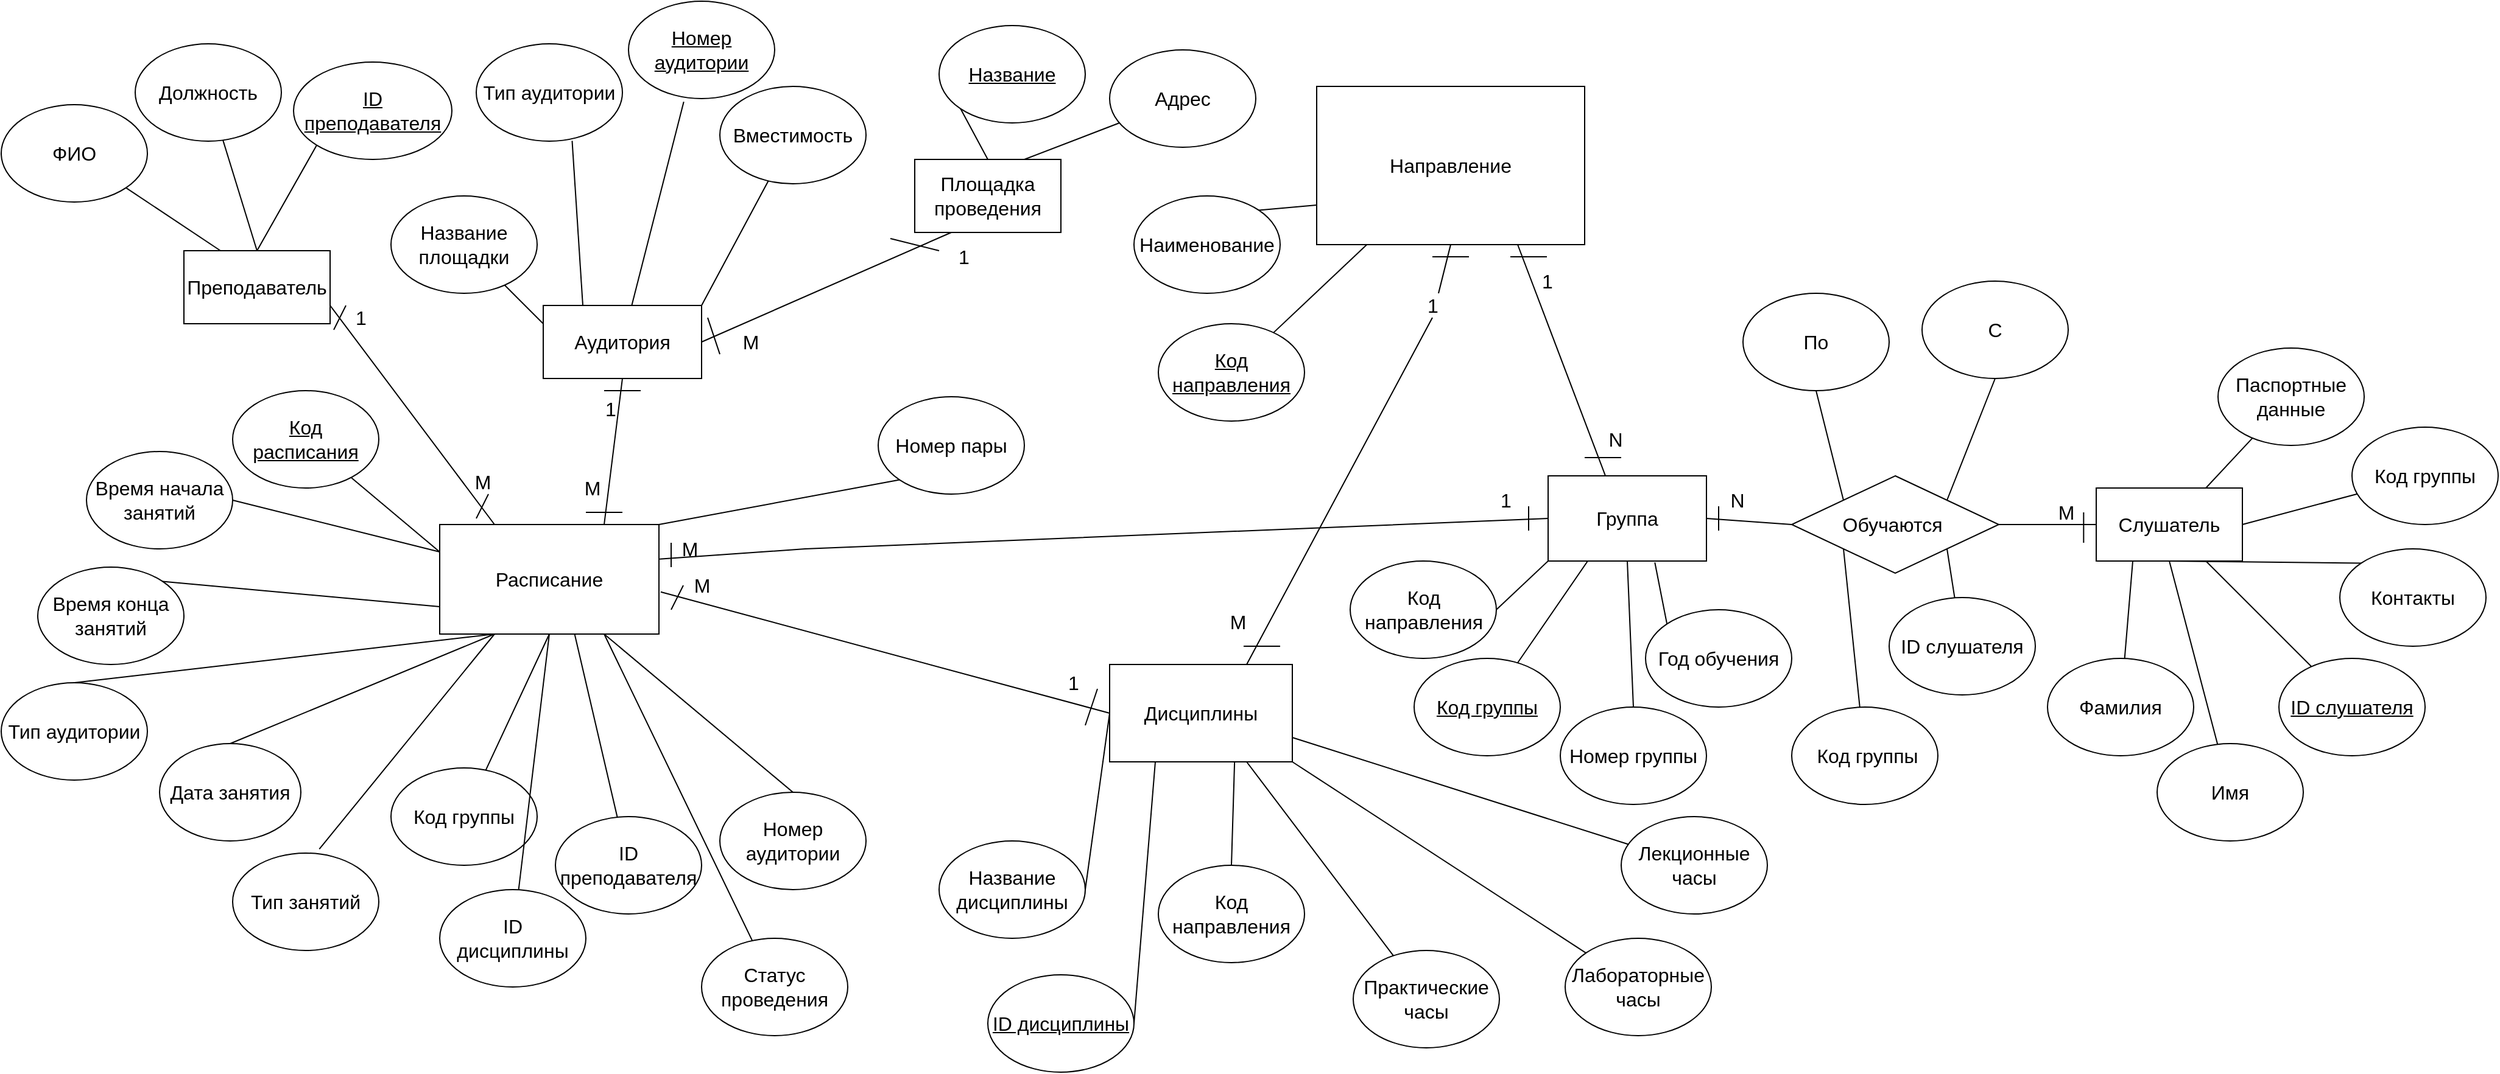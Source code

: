 <mxfile version="15.7.2" type="device"><diagram id="QJJxTi4tREMJBidQqvgr" name="Page-1"><mxGraphModel dx="2932" dy="579" grid="1" gridSize="10" guides="1" tooltips="1" connect="1" arrows="1" fold="1" page="1" pageScale="1" pageWidth="827" pageHeight="1169" math="0" shadow="0"><root><mxCell id="0"/><mxCell id="1" parent="0"/><mxCell id="yfAV2rrgJRmIkPu-DgPm-3" value="Преподаватель" style="rounded=0;whiteSpace=wrap;html=1;fontSize=16;" parent="1" vertex="1"><mxGeometry x="-720" y="465" width="120" height="60" as="geometry"/></mxCell><mxCell id="yfAV2rrgJRmIkPu-DgPm-6" value="" style="endArrow=none;html=1;rounded=0;fontSize=16;entryX=0.25;entryY=0;entryDx=0;entryDy=0;exitX=1;exitY=1;exitDx=0;exitDy=0;" parent="1" source="yfAV2rrgJRmIkPu-DgPm-7" target="yfAV2rrgJRmIkPu-DgPm-3" edge="1"><mxGeometry width="50" height="50" relative="1" as="geometry"><mxPoint x="-690" y="455" as="sourcePoint"/><mxPoint x="-390" y="595" as="targetPoint"/></mxGeometry></mxCell><mxCell id="yfAV2rrgJRmIkPu-DgPm-7" value="ФИО" style="ellipse;whiteSpace=wrap;html=1;fontSize=16;" parent="1" vertex="1"><mxGeometry x="-870" y="345" width="120" height="80" as="geometry"/></mxCell><mxCell id="yfAV2rrgJRmIkPu-DgPm-18" value="" style="endArrow=none;html=1;rounded=0;fontSize=16;exitX=0.5;exitY=0;exitDx=0;exitDy=0;" parent="1" source="yfAV2rrgJRmIkPu-DgPm-3" target="yfAV2rrgJRmIkPu-DgPm-19" edge="1"><mxGeometry width="50" height="50" relative="1" as="geometry"><mxPoint x="-410" y="425" as="sourcePoint"/><mxPoint x="-660" y="415" as="targetPoint"/></mxGeometry></mxCell><mxCell id="yfAV2rrgJRmIkPu-DgPm-19" value="Должность" style="ellipse;whiteSpace=wrap;html=1;fontSize=16;" parent="1" vertex="1"><mxGeometry x="-760" y="295" width="120" height="80" as="geometry"/></mxCell><mxCell id="yfAV2rrgJRmIkPu-DgPm-20" value="" style="endArrow=none;html=1;rounded=0;fontSize=16;exitX=0.5;exitY=0;exitDx=0;exitDy=0;entryX=0;entryY=1;entryDx=0;entryDy=0;" parent="1" source="yfAV2rrgJRmIkPu-DgPm-3" target="yfAV2rrgJRmIkPu-DgPm-21" edge="1"><mxGeometry width="50" height="50" relative="1" as="geometry"><mxPoint x="-410" y="425" as="sourcePoint"/><mxPoint x="-520" y="425" as="targetPoint"/></mxGeometry></mxCell><mxCell id="yfAV2rrgJRmIkPu-DgPm-21" value="&lt;u&gt;ID преподавателя&lt;/u&gt;" style="ellipse;whiteSpace=wrap;html=1;fontSize=16;" parent="1" vertex="1"><mxGeometry x="-630" y="310" width="130" height="80" as="geometry"/></mxCell><mxCell id="yfAV2rrgJRmIkPu-DgPm-66" value="Название дисциплины" style="ellipse;whiteSpace=wrap;html=1;fontSize=16;" parent="1" vertex="1"><mxGeometry x="-100" y="950" width="120" height="80" as="geometry"/></mxCell><mxCell id="yfAV2rrgJRmIkPu-DgPm-70" value="Дата занятия" style="ellipse;whiteSpace=wrap;html=1;fontSize=16;" parent="1" vertex="1"><mxGeometry x="-740" y="870" width="116" height="80" as="geometry"/></mxCell><mxCell id="yfAV2rrgJRmIkPu-DgPm-72" value="Номер пары" style="ellipse;whiteSpace=wrap;html=1;fontSize=16;" parent="1" vertex="1"><mxGeometry x="-150" y="585" width="120" height="80" as="geometry"/></mxCell><mxCell id="yfAV2rrgJRmIkPu-DgPm-74" value="Номер аудитории" style="ellipse;whiteSpace=wrap;html=1;fontSize=16;" parent="1" vertex="1"><mxGeometry x="-280" y="910" width="120" height="80" as="geometry"/></mxCell><mxCell id="yfAV2rrgJRmIkPu-DgPm-77" value="Тип аудитории" style="ellipse;whiteSpace=wrap;html=1;fontSize=16;" parent="1" vertex="1"><mxGeometry x="-870" y="820" width="120" height="80" as="geometry"/></mxCell><mxCell id="yfAV2rrgJRmIkPu-DgPm-106" value="" style="endArrow=none;html=1;rounded=0;fontSize=16;" parent="1" source="PC6Sbm93MS9jNI6-bJRT-1" target="yfAV2rrgJRmIkPu-DgPm-107" edge="1"><mxGeometry width="50" height="50" relative="1" as="geometry"><mxPoint x="345" y="660" as="sourcePoint"/><mxPoint x="540" y="640" as="targetPoint"/></mxGeometry></mxCell><mxCell id="yfAV2rrgJRmIkPu-DgPm-107" value="&lt;u&gt;Код направления&lt;br&gt;&lt;/u&gt;" style="ellipse;whiteSpace=wrap;html=1;fontSize=16;" parent="1" vertex="1"><mxGeometry x="80" y="525" width="120" height="80" as="geometry"/></mxCell><mxCell id="yfAV2rrgJRmIkPu-DgPm-108" value="Наименование" style="ellipse;whiteSpace=wrap;html=1;fontSize=16;" parent="1" vertex="1"><mxGeometry x="60" y="420" width="120" height="80" as="geometry"/></mxCell><mxCell id="yfAV2rrgJRmIkPu-DgPm-109" value="" style="endArrow=none;html=1;rounded=0;fontSize=16;exitX=0;exitY=0.75;exitDx=0;exitDy=0;entryX=1;entryY=0;entryDx=0;entryDy=0;" parent="1" source="PC6Sbm93MS9jNI6-bJRT-1" target="yfAV2rrgJRmIkPu-DgPm-108" edge="1"><mxGeometry width="50" height="50" relative="1" as="geometry"><mxPoint x="275" y="660" as="sourcePoint"/><mxPoint x="410" y="580" as="targetPoint"/></mxGeometry></mxCell><mxCell id="yfAV2rrgJRmIkPu-DgPm-113" value="Слушатель" style="rounded=0;whiteSpace=wrap;html=1;fontSize=16;" parent="1" vertex="1"><mxGeometry x="850" y="660" width="120" height="60" as="geometry"/></mxCell><mxCell id="yfAV2rrgJRmIkPu-DgPm-114" value="" style="endArrow=none;html=1;rounded=0;fontSize=16;exitX=0.25;exitY=1;exitDx=0;exitDy=0;" parent="1" source="yfAV2rrgJRmIkPu-DgPm-113" target="yfAV2rrgJRmIkPu-DgPm-115" edge="1"><mxGeometry width="50" height="50" relative="1" as="geometry"><mxPoint x="1270" y="883.26" as="sourcePoint"/><mxPoint x="780" y="743.26" as="targetPoint"/></mxGeometry></mxCell><mxCell id="yfAV2rrgJRmIkPu-DgPm-115" value="Фамилия" style="ellipse;whiteSpace=wrap;html=1;fontSize=16;" parent="1" vertex="1"><mxGeometry x="810" y="800" width="120" height="80" as="geometry"/></mxCell><mxCell id="yfAV2rrgJRmIkPu-DgPm-116" value="" style="endArrow=none;html=1;rounded=0;fontSize=16;exitX=0.5;exitY=1;exitDx=0;exitDy=0;" parent="1" source="yfAV2rrgJRmIkPu-DgPm-113" target="yfAV2rrgJRmIkPu-DgPm-117" edge="1"><mxGeometry width="50" height="50" relative="1" as="geometry"><mxPoint x="890" y="833.26" as="sourcePoint"/><mxPoint x="780" y="833.26" as="targetPoint"/></mxGeometry></mxCell><mxCell id="yfAV2rrgJRmIkPu-DgPm-117" value="Имя" style="ellipse;whiteSpace=wrap;html=1;fontSize=16;" parent="1" vertex="1"><mxGeometry x="900" y="870" width="120" height="80" as="geometry"/></mxCell><mxCell id="yfAV2rrgJRmIkPu-DgPm-118" value="" style="endArrow=none;html=1;rounded=0;fontSize=16;exitX=0.5;exitY=1;exitDx=0;exitDy=0;entryX=0;entryY=0;entryDx=0;entryDy=0;" parent="1" source="yfAV2rrgJRmIkPu-DgPm-113" target="yfAV2rrgJRmIkPu-DgPm-122" edge="1"><mxGeometry width="50" height="50" relative="1" as="geometry"><mxPoint x="1020" y="863.26" as="sourcePoint"/><mxPoint x="1090" y="780" as="targetPoint"/></mxGeometry></mxCell><mxCell id="yfAV2rrgJRmIkPu-DgPm-122" value="Контакты" style="ellipse;whiteSpace=wrap;html=1;fontSize=16;" parent="1" vertex="1"><mxGeometry x="1050" y="710" width="120" height="80" as="geometry"/></mxCell><mxCell id="yfAV2rrgJRmIkPu-DgPm-127" value="" style="endArrow=none;html=1;rounded=0;fontSize=16;exitX=0.75;exitY=0;exitDx=0;exitDy=0;" parent="1" source="yfAV2rrgJRmIkPu-DgPm-113" target="yfAV2rrgJRmIkPu-DgPm-128" edge="1"><mxGeometry width="50" height="50" relative="1" as="geometry"><mxPoint x="1270" y="753.26" as="sourcePoint"/><mxPoint x="840" y="623.26" as="targetPoint"/></mxGeometry></mxCell><mxCell id="yfAV2rrgJRmIkPu-DgPm-128" value="Паспортные данные" style="ellipse;whiteSpace=wrap;html=1;fontSize=16;" parent="1" vertex="1"><mxGeometry x="950" y="545" width="120" height="80" as="geometry"/></mxCell><mxCell id="yfAV2rrgJRmIkPu-DgPm-129" value="" style="endArrow=none;html=1;rounded=0;fontSize=16;exitX=0.75;exitY=1;exitDx=0;exitDy=0;" parent="1" source="yfAV2rrgJRmIkPu-DgPm-113" target="yfAV2rrgJRmIkPu-DgPm-131" edge="1"><mxGeometry width="50" height="50" relative="1" as="geometry"><mxPoint x="1170" y="813.26" as="sourcePoint"/><mxPoint x="1030" y="784.371" as="targetPoint"/></mxGeometry></mxCell><mxCell id="yfAV2rrgJRmIkPu-DgPm-131" value="&lt;u&gt;ID слушателя&lt;/u&gt;" style="ellipse;whiteSpace=wrap;html=1;fontSize=16;" parent="1" vertex="1"><mxGeometry x="1000" y="800.001" width="120" height="80" as="geometry"/></mxCell><mxCell id="yfAV2rrgJRmIkPu-DgPm-132" value="" style="endArrow=none;html=1;rounded=0;fontSize=16;exitX=0.75;exitY=1;exitDx=0;exitDy=0;entryX=0.361;entryY=-0.005;entryDx=0;entryDy=0;entryPerimeter=0;" parent="1" source="PC6Sbm93MS9jNI6-bJRT-1" target="PC6Sbm93MS9jNI6-bJRT-41" edge="1"><mxGeometry width="50" height="50" relative="1" as="geometry"><mxPoint x="370" y="620" as="sourcePoint"/><mxPoint x="444.493" y="670" as="targetPoint"/></mxGeometry></mxCell><mxCell id="yfAV2rrgJRmIkPu-DgPm-135" value="" style="endArrow=none;html=1;rounded=0;fontSize=16;exitX=0.25;exitY=1;exitDx=0;exitDy=0;" parent="1" source="PC6Sbm93MS9jNI6-bJRT-41" target="yfAV2rrgJRmIkPu-DgPm-136" edge="1"><mxGeometry width="50" height="50" relative="1" as="geometry"><mxPoint x="430" y="740" as="sourcePoint"/><mxPoint x="370" y="750" as="targetPoint"/></mxGeometry></mxCell><mxCell id="yfAV2rrgJRmIkPu-DgPm-136" value="&lt;u&gt;Код группы&lt;/u&gt;" style="ellipse;whiteSpace=wrap;html=1;fontSize=16;" parent="1" vertex="1"><mxGeometry x="290" y="800" width="120" height="80" as="geometry"/></mxCell><mxCell id="yfAV2rrgJRmIkPu-DgPm-137" value="" style="endArrow=none;html=1;rounded=0;fontSize=16;exitX=0.5;exitY=1;exitDx=0;exitDy=0;entryX=0.5;entryY=0;entryDx=0;entryDy=0;" parent="1" source="PC6Sbm93MS9jNI6-bJRT-41" target="yfAV2rrgJRmIkPu-DgPm-147" edge="1"><mxGeometry width="50" height="50" relative="1" as="geometry"><mxPoint x="460" y="730" as="sourcePoint"/><mxPoint x="580.754" y="793.259" as="targetPoint"/></mxGeometry></mxCell><mxCell id="yfAV2rrgJRmIkPu-DgPm-146" value="&lt;u&gt;ID дисциплины&lt;/u&gt;" style="ellipse;whiteSpace=wrap;html=1;fontSize=16;" parent="1" vertex="1"><mxGeometry x="-60" y="1060" width="120" height="80" as="geometry"/></mxCell><mxCell id="yfAV2rrgJRmIkPu-DgPm-147" value="Номер группы" style="ellipse;whiteSpace=wrap;html=1;fontSize=16;" parent="1" vertex="1"><mxGeometry x="410.004" y="839.999" width="120" height="80" as="geometry"/></mxCell><mxCell id="PC6Sbm93MS9jNI6-bJRT-1" value="&lt;font style=&quot;font-size: 16px&quot;&gt;Направление&lt;/font&gt;" style="rounded=0;whiteSpace=wrap;html=1;" parent="1" vertex="1"><mxGeometry x="210" y="330" width="220" height="130" as="geometry"/></mxCell><mxCell id="PC6Sbm93MS9jNI6-bJRT-3" value="&lt;font style=&quot;font-size: 16px&quot;&gt;Обучаются&amp;nbsp;&lt;/font&gt;" style="rhombus;whiteSpace=wrap;html=1;" parent="1" vertex="1"><mxGeometry x="600" y="650" width="170" height="80" as="geometry"/></mxCell><mxCell id="PC6Sbm93MS9jNI6-bJRT-4" value="" style="endArrow=none;html=1;rounded=0;fontSize=16;entryX=0;entryY=0.5;entryDx=0;entryDy=0;exitX=1;exitY=0.5;exitDx=0;exitDy=0;" parent="1" source="PC6Sbm93MS9jNI6-bJRT-41" target="PC6Sbm93MS9jNI6-bJRT-3" edge="1"><mxGeometry width="50" height="50" relative="1" as="geometry"><mxPoint x="510" y="700" as="sourcePoint"/><mxPoint x="570" y="810" as="targetPoint"/></mxGeometry></mxCell><mxCell id="PC6Sbm93MS9jNI6-bJRT-5" value="" style="endArrow=none;html=1;rounded=0;fontSize=16;entryX=0;entryY=0.5;entryDx=0;entryDy=0;exitX=1;exitY=0.5;exitDx=0;exitDy=0;" parent="1" source="PC6Sbm93MS9jNI6-bJRT-3" target="yfAV2rrgJRmIkPu-DgPm-113" edge="1"><mxGeometry width="50" height="50" relative="1" as="geometry"><mxPoint x="530" y="870" as="sourcePoint"/><mxPoint x="570" y="810" as="targetPoint"/></mxGeometry></mxCell><mxCell id="PC6Sbm93MS9jNI6-bJRT-6" value="" style="endArrow=none;html=1;rounded=0;fontSize=16;exitX=0;exitY=0;exitDx=0;exitDy=0;entryX=0.674;entryY=1.016;entryDx=0;entryDy=0;entryPerimeter=0;" parent="1" source="PC6Sbm93MS9jNI6-bJRT-7" target="PC6Sbm93MS9jNI6-bJRT-41" edge="1"><mxGeometry width="50" height="50" relative="1" as="geometry"><mxPoint x="560" y="800" as="sourcePoint"/><mxPoint x="490" y="730" as="targetPoint"/></mxGeometry></mxCell><mxCell id="PC6Sbm93MS9jNI6-bJRT-7" value="Год обучения" style="ellipse;whiteSpace=wrap;html=1;fontSize=16;" parent="1" vertex="1"><mxGeometry x="480" y="760" width="120" height="80" as="geometry"/></mxCell><mxCell id="PC6Sbm93MS9jNI6-bJRT-11" value="" style="endArrow=none;html=1;rounded=0;fontSize=16;exitX=1;exitY=0;exitDx=0;exitDy=0;entryX=0;entryY=1;entryDx=0;entryDy=0;" parent="1" source="PC6Sbm93MS9jNI6-bJRT-22" target="yfAV2rrgJRmIkPu-DgPm-72" edge="1"><mxGeometry width="50" height="50" relative="1" as="geometry"><mxPoint x="205" y="1083.26" as="sourcePoint"/><mxPoint x="130" y="1050" as="targetPoint"/></mxGeometry></mxCell><mxCell id="PC6Sbm93MS9jNI6-bJRT-12" value="" style="endArrow=none;html=1;rounded=0;fontSize=16;exitX=0.25;exitY=1;exitDx=0;exitDy=0;entryX=0.5;entryY=0;entryDx=0;entryDy=0;" parent="1" source="PC6Sbm93MS9jNI6-bJRT-22" target="yfAV2rrgJRmIkPu-DgPm-77" edge="1"><mxGeometry width="50" height="50" relative="1" as="geometry"><mxPoint x="242.5" y="1083.26" as="sourcePoint"/><mxPoint x="140" y="1060" as="targetPoint"/></mxGeometry></mxCell><mxCell id="PC6Sbm93MS9jNI6-bJRT-13" value="" style="endArrow=none;html=1;rounded=0;fontSize=16;exitX=0.75;exitY=1;exitDx=0;exitDy=0;entryX=0.5;entryY=0;entryDx=0;entryDy=0;" parent="1" source="PC6Sbm93MS9jNI6-bJRT-22" target="yfAV2rrgJRmIkPu-DgPm-74" edge="1"><mxGeometry width="50" height="50" relative="1" as="geometry"><mxPoint x="205" y="1083.26" as="sourcePoint"/><mxPoint x="150" y="1070" as="targetPoint"/></mxGeometry></mxCell><mxCell id="PC6Sbm93MS9jNI6-bJRT-14" value="" style="endArrow=none;html=1;rounded=0;fontSize=16;exitX=0;exitY=0.5;exitDx=0;exitDy=0;entryX=1;entryY=0.5;entryDx=0;entryDy=0;" parent="1" source="PC6Sbm93MS9jNI6-bJRT-49" target="yfAV2rrgJRmIkPu-DgPm-66" edge="1"><mxGeometry width="50" height="50" relative="1" as="geometry"><mxPoint x="140" y="1043.26" as="sourcePoint"/><mxPoint x="160" y="1080" as="targetPoint"/></mxGeometry></mxCell><mxCell id="PC6Sbm93MS9jNI6-bJRT-17" value="" style="endArrow=none;html=1;rounded=0;fontSize=16;exitX=1;exitY=0.5;exitDx=0;exitDy=0;entryX=0.25;entryY=1;entryDx=0;entryDy=0;" parent="1" source="yfAV2rrgJRmIkPu-DgPm-146" target="PC6Sbm93MS9jNI6-bJRT-49" edge="1"><mxGeometry width="50" height="50" relative="1" as="geometry"><mxPoint x="420" y="930" as="sourcePoint"/><mxPoint x="130" y="1083.26" as="targetPoint"/></mxGeometry></mxCell><mxCell id="PC6Sbm93MS9jNI6-bJRT-19" value="Код&lt;br&gt;направления" style="ellipse;whiteSpace=wrap;html=1;fontSize=16;" parent="1" vertex="1"><mxGeometry x="80" y="970" width="120" height="80" as="geometry"/></mxCell><mxCell id="PC6Sbm93MS9jNI6-bJRT-20" value="" style="endArrow=none;html=1;rounded=0;fontSize=16;exitX=0.75;exitY=1;exitDx=0;exitDy=0;" parent="1" source="PC6Sbm93MS9jNI6-bJRT-22" target="PC6Sbm93MS9jNI6-bJRT-21" edge="1"><mxGeometry width="50" height="50" relative="1" as="geometry"><mxPoint x="167.5" y="1083.26" as="sourcePoint"/><mxPoint x="140" y="1360" as="targetPoint"/></mxGeometry></mxCell><mxCell id="PC6Sbm93MS9jNI6-bJRT-21" value="Статус проведения" style="ellipse;whiteSpace=wrap;html=1;fontSize=16;" parent="1" vertex="1"><mxGeometry x="-295" y="1030" width="120" height="80" as="geometry"/></mxCell><mxCell id="PC6Sbm93MS9jNI6-bJRT-22" value="Расписание" style="rounded=0;whiteSpace=wrap;html=1;fontSize=16;" parent="1" vertex="1"><mxGeometry x="-510" y="690" width="180" height="90" as="geometry"/></mxCell><mxCell id="PC6Sbm93MS9jNI6-bJRT-29" value="Площадка проведения" style="rounded=0;whiteSpace=wrap;html=1;fontSize=16;" parent="1" vertex="1"><mxGeometry x="-120" y="390" width="120" height="60" as="geometry"/></mxCell><mxCell id="PC6Sbm93MS9jNI6-bJRT-30" value="&lt;u&gt;Название&lt;/u&gt;" style="ellipse;whiteSpace=wrap;html=1;fontSize=16;" parent="1" vertex="1"><mxGeometry x="-100" y="280" width="120" height="80" as="geometry"/></mxCell><mxCell id="PC6Sbm93MS9jNI6-bJRT-31" value="" style="endArrow=none;html=1;rounded=0;fontSize=16;exitX=0.5;exitY=0;exitDx=0;exitDy=0;entryX=0;entryY=1;entryDx=0;entryDy=0;" parent="1" source="PC6Sbm93MS9jNI6-bJRT-29" target="PC6Sbm93MS9jNI6-bJRT-30" edge="1"><mxGeometry width="50" height="50" relative="1" as="geometry"><mxPoint x="-610" y="950" as="sourcePoint"/><mxPoint x="-560" y="900" as="targetPoint"/></mxGeometry></mxCell><mxCell id="PC6Sbm93MS9jNI6-bJRT-32" value="" style="endArrow=none;html=1;rounded=0;fontSize=16;entryX=0.75;entryY=0;entryDx=0;entryDy=0;" parent="1" source="PC6Sbm93MS9jNI6-bJRT-33" target="PC6Sbm93MS9jNI6-bJRT-29" edge="1"><mxGeometry width="50" height="50" relative="1" as="geometry"><mxPoint x="-420" y="1040" as="sourcePoint"/><mxPoint x="-560" y="900" as="targetPoint"/></mxGeometry></mxCell><mxCell id="PC6Sbm93MS9jNI6-bJRT-33" value="Адрес" style="ellipse;whiteSpace=wrap;html=1;fontSize=16;" parent="1" vertex="1"><mxGeometry x="40" y="300" width="120" height="80" as="geometry"/></mxCell><mxCell id="PC6Sbm93MS9jNI6-bJRT-34" value="Аудитория" style="rounded=0;whiteSpace=wrap;html=1;fontSize=16;" parent="1" vertex="1"><mxGeometry x="-425" y="510" width="130" height="60" as="geometry"/></mxCell><mxCell id="PC6Sbm93MS9jNI6-bJRT-35" value="" style="endArrow=none;html=1;rounded=0;fontSize=16;entryX=0.25;entryY=0;entryDx=0;entryDy=0;exitX=0.656;exitY=0.996;exitDx=0;exitDy=0;exitPerimeter=0;" parent="1" source="PC6Sbm93MS9jNI6-bJRT-36" target="PC6Sbm93MS9jNI6-bJRT-34" edge="1"><mxGeometry width="50" height="50" relative="1" as="geometry"><mxPoint x="-670" y="620" as="sourcePoint"/><mxPoint x="-840" y="810" as="targetPoint"/></mxGeometry></mxCell><mxCell id="PC6Sbm93MS9jNI6-bJRT-36" value="Тип аудитории" style="ellipse;whiteSpace=wrap;html=1;fontSize=16;" parent="1" vertex="1"><mxGeometry x="-480" y="295" width="120" height="80" as="geometry"/></mxCell><mxCell id="PC6Sbm93MS9jNI6-bJRT-37" value="&lt;u&gt;Номер аудитории&lt;/u&gt;" style="ellipse;whiteSpace=wrap;html=1;fontSize=16;" parent="1" vertex="1"><mxGeometry x="-355" y="260" width="120" height="80" as="geometry"/></mxCell><mxCell id="PC6Sbm93MS9jNI6-bJRT-38" value="" style="endArrow=none;html=1;rounded=0;fontSize=16;exitX=0.378;exitY=1.033;exitDx=0;exitDy=0;exitPerimeter=0;" parent="1" source="PC6Sbm93MS9jNI6-bJRT-37" target="PC6Sbm93MS9jNI6-bJRT-34" edge="1"><mxGeometry width="50" height="50" relative="1" as="geometry"><mxPoint x="-480.0" y="580" as="sourcePoint"/><mxPoint x="-700" y="790" as="targetPoint"/></mxGeometry></mxCell><mxCell id="PC6Sbm93MS9jNI6-bJRT-39" value="" style="endArrow=none;html=1;rounded=0;fontSize=16;exitX=1;exitY=0;exitDx=0;exitDy=0;" parent="1" source="PC6Sbm93MS9jNI6-bJRT-34" target="PC6Sbm93MS9jNI6-bJRT-40" edge="1"><mxGeometry width="50" height="50" relative="1" as="geometry"><mxPoint x="-750" y="830" as="sourcePoint"/><mxPoint x="-410" y="680" as="targetPoint"/></mxGeometry></mxCell><mxCell id="PC6Sbm93MS9jNI6-bJRT-40" value="Вместимость" style="ellipse;whiteSpace=wrap;html=1;fontSize=16;" parent="1" vertex="1"><mxGeometry x="-280" y="330" width="120" height="80" as="geometry"/></mxCell><mxCell id="PC6Sbm93MS9jNI6-bJRT-41" value="Группа" style="rounded=0;whiteSpace=wrap;html=1;fontSize=16;" parent="1" vertex="1"><mxGeometry x="400" y="650" width="130" height="70" as="geometry"/></mxCell><mxCell id="PC6Sbm93MS9jNI6-bJRT-45" value="M" style="text;html=1;align=center;verticalAlign=middle;resizable=0;points=[];autosize=1;strokeColor=none;fillColor=none;fontSize=16;" parent="1" vertex="1"><mxGeometry x="810" y="670" width="30" height="20" as="geometry"/></mxCell><mxCell id="PC6Sbm93MS9jNI6-bJRT-46" value="N" style="text;html=1;align=center;verticalAlign=middle;resizable=0;points=[];autosize=1;strokeColor=none;fillColor=none;fontSize=16;" parent="1" vertex="1"><mxGeometry x="540" y="660" width="30" height="20" as="geometry"/></mxCell><mxCell id="PC6Sbm93MS9jNI6-bJRT-47" value="M" style="text;html=1;align=center;verticalAlign=middle;resizable=0;points=[];autosize=1;strokeColor=none;fillColor=none;fontSize=16;" parent="1" vertex="1"><mxGeometry x="130" y="760" width="30" height="20" as="geometry"/></mxCell><mxCell id="PC6Sbm93MS9jNI6-bJRT-49" value="Дисциплины" style="rounded=0;whiteSpace=wrap;html=1;fontSize=16;" parent="1" vertex="1"><mxGeometry x="40" y="805" width="150" height="80" as="geometry"/></mxCell><mxCell id="ymFvX3DwybJYRrXUNMQe-2" value="" style="endArrow=none;html=1;rounded=0;exitX=0.5;exitY=1;exitDx=0;exitDy=0;entryX=0.75;entryY=0;entryDx=0;entryDy=0;startArrow=none;" parent="1" source="PC6Sbm93MS9jNI6-bJRT-48" target="PC6Sbm93MS9jNI6-bJRT-49" edge="1"><mxGeometry width="50" height="50" relative="1" as="geometry"><mxPoint x="480" y="900" as="sourcePoint"/><mxPoint x="530" y="850" as="targetPoint"/></mxGeometry></mxCell><mxCell id="ymFvX3DwybJYRrXUNMQe-6" value="" style="endArrow=none;html=1;rounded=0;entryX=0;entryY=0.5;entryDx=0;entryDy=0;startArrow=none;exitX=1.008;exitY=0.615;exitDx=0;exitDy=0;exitPerimeter=0;" parent="1" source="PC6Sbm93MS9jNI6-bJRT-22" target="PC6Sbm93MS9jNI6-bJRT-49" edge="1"><mxGeometry width="50" height="50" relative="1" as="geometry"><mxPoint x="-290" y="730" as="sourcePoint"/><mxPoint x="10" y="960" as="targetPoint"/></mxGeometry></mxCell><mxCell id="ymFvX3DwybJYRrXUNMQe-8" value="" style="endArrow=none;html=1;rounded=0;exitX=0.75;exitY=0;exitDx=0;exitDy=0;entryX=0.5;entryY=1;entryDx=0;entryDy=0;" parent="1" source="PC6Sbm93MS9jNI6-bJRT-22" target="PC6Sbm93MS9jNI6-bJRT-34" edge="1"><mxGeometry width="50" height="50" relative="1" as="geometry"><mxPoint x="-450" y="780" as="sourcePoint"/><mxPoint x="-400" y="730" as="targetPoint"/></mxGeometry></mxCell><mxCell id="ymFvX3DwybJYRrXUNMQe-9" value="" style="endArrow=none;html=1;rounded=0;exitX=1;exitY=0.5;exitDx=0;exitDy=0;entryX=0.25;entryY=1;entryDx=0;entryDy=0;" parent="1" source="PC6Sbm93MS9jNI6-bJRT-34" target="PC6Sbm93MS9jNI6-bJRT-29" edge="1"><mxGeometry width="50" height="50" relative="1" as="geometry"><mxPoint x="170" y="850" as="sourcePoint"/><mxPoint x="220" y="800" as="targetPoint"/></mxGeometry></mxCell><mxCell id="ymFvX3DwybJYRrXUNMQe-11" value="" style="endArrow=none;html=1;rounded=0;exitX=0.5;exitY=0;exitDx=0;exitDy=0;entryX=0.25;entryY=1;entryDx=0;entryDy=0;" parent="1" source="yfAV2rrgJRmIkPu-DgPm-70" target="PC6Sbm93MS9jNI6-bJRT-22" edge="1"><mxGeometry width="50" height="50" relative="1" as="geometry"><mxPoint x="-630" y="1010" as="sourcePoint"/><mxPoint x="-580" y="960" as="targetPoint"/></mxGeometry></mxCell><mxCell id="PC6Sbm93MS9jNI6-bJRT-48" value="1" style="text;html=1;align=center;verticalAlign=middle;resizable=0;points=[];autosize=1;strokeColor=none;fillColor=none;fontSize=16;" parent="1" vertex="1"><mxGeometry x="295" y="500" width="20" height="20" as="geometry"/></mxCell><mxCell id="ymFvX3DwybJYRrXUNMQe-12" value="" style="endArrow=none;html=1;rounded=0;exitX=0.5;exitY=1;exitDx=0;exitDy=0;entryX=0.75;entryY=0;entryDx=0;entryDy=0;" parent="1" source="PC6Sbm93MS9jNI6-bJRT-1" target="PC6Sbm93MS9jNI6-bJRT-48" edge="1"><mxGeometry width="50" height="50" relative="1" as="geometry"><mxPoint x="315.0" y="490" as="sourcePoint"/><mxPoint x="152.5" y="805" as="targetPoint"/></mxGeometry></mxCell><mxCell id="ymFvX3DwybJYRrXUNMQe-13" value="" style="endArrow=none;html=1;rounded=0;exitX=1.003;exitY=0.315;exitDx=0;exitDy=0;entryX=0;entryY=0.5;entryDx=0;entryDy=0;startArrow=none;exitPerimeter=0;" parent="1" source="PC6Sbm93MS9jNI6-bJRT-22" target="PC6Sbm93MS9jNI6-bJRT-41" edge="1"><mxGeometry width="50" height="50" relative="1" as="geometry"><mxPoint x="-195" y="700" as="sourcePoint"/><mxPoint x="-20" y="650" as="targetPoint"/><Array as="points"><mxPoint x="-210" y="710"/></Array></mxGeometry></mxCell><mxCell id="ymFvX3DwybJYRrXUNMQe-14" value="" style="endArrow=none;html=1;rounded=0;exitX=1;exitY=0.75;exitDx=0;exitDy=0;entryX=0.25;entryY=0;entryDx=0;entryDy=0;" parent="1" source="yfAV2rrgJRmIkPu-DgPm-3" target="PC6Sbm93MS9jNI6-bJRT-22" edge="1"><mxGeometry width="50" height="50" relative="1" as="geometry"><mxPoint x="-380" y="580" as="sourcePoint"/><mxPoint x="-330" y="530" as="targetPoint"/></mxGeometry></mxCell><mxCell id="ymFvX3DwybJYRrXUNMQe-16" value="&lt;font style=&quot;font-size: 16px&quot;&gt;Время начала занятий&lt;/font&gt;" style="ellipse;whiteSpace=wrap;html=1;" parent="1" vertex="1"><mxGeometry x="-800" y="630" width="120" height="80" as="geometry"/></mxCell><mxCell id="ymFvX3DwybJYRrXUNMQe-17" value="&lt;font style=&quot;font-size: 16px&quot;&gt;Время конца занятий&lt;/font&gt;" style="ellipse;whiteSpace=wrap;html=1;" parent="1" vertex="1"><mxGeometry x="-840" y="725" width="120" height="80" as="geometry"/></mxCell><mxCell id="ymFvX3DwybJYRrXUNMQe-18" value="" style="endArrow=none;html=1;rounded=0;fontSize=16;exitX=1;exitY=0.5;exitDx=0;exitDy=0;entryX=0;entryY=0.25;entryDx=0;entryDy=0;" parent="1" source="ymFvX3DwybJYRrXUNMQe-16" target="PC6Sbm93MS9jNI6-bJRT-22" edge="1"><mxGeometry width="50" height="50" relative="1" as="geometry"><mxPoint x="-60" y="760" as="sourcePoint"/><mxPoint x="-10" y="710" as="targetPoint"/></mxGeometry></mxCell><mxCell id="ymFvX3DwybJYRrXUNMQe-19" value="" style="endArrow=none;html=1;rounded=0;fontSize=16;exitX=1;exitY=0;exitDx=0;exitDy=0;entryX=0;entryY=0.75;entryDx=0;entryDy=0;" parent="1" source="ymFvX3DwybJYRrXUNMQe-17" target="PC6Sbm93MS9jNI6-bJRT-22" edge="1"><mxGeometry width="50" height="50" relative="1" as="geometry"><mxPoint x="-60" y="760" as="sourcePoint"/><mxPoint x="-10" y="710" as="targetPoint"/></mxGeometry></mxCell><mxCell id="ymFvX3DwybJYRrXUNMQe-20" value="Тип занятий" style="ellipse;whiteSpace=wrap;html=1;fontSize=16;" parent="1" vertex="1"><mxGeometry x="-680" y="960" width="120" height="80" as="geometry"/></mxCell><mxCell id="rjO9zRtGxpwF6s8S73d0-2" value="N" style="text;html=1;align=center;verticalAlign=middle;resizable=0;points=[];autosize=1;strokeColor=none;fillColor=none;fontSize=16;" parent="1" vertex="1"><mxGeometry x="440" y="610" width="30" height="20" as="geometry"/></mxCell><mxCell id="rjO9zRtGxpwF6s8S73d0-4" value="M" style="text;html=1;align=center;verticalAlign=middle;resizable=0;points=[];autosize=1;strokeColor=none;fillColor=none;fontSize=16;" parent="1" vertex="1"><mxGeometry x="-310" y="730" width="30" height="20" as="geometry"/></mxCell><mxCell id="yqnqGf971pvwBEvt4JlF-7" value="1" style="text;html=1;align=center;verticalAlign=middle;resizable=0;points=[];autosize=1;strokeColor=none;fillColor=none;fontSize=16;" parent="1" vertex="1"><mxGeometry x="-380" y="585" width="20" height="20" as="geometry"/></mxCell><mxCell id="yqnqGf971pvwBEvt4JlF-8" value="M" style="text;html=1;align=center;verticalAlign=middle;resizable=0;points=[];autosize=1;strokeColor=none;fillColor=none;fontSize=16;" parent="1" vertex="1"><mxGeometry x="-400" y="650" width="30" height="20" as="geometry"/></mxCell><mxCell id="yqnqGf971pvwBEvt4JlF-9" value="M" style="text;html=1;align=center;verticalAlign=middle;resizable=0;points=[];autosize=1;strokeColor=none;fillColor=none;fontSize=16;" parent="1" vertex="1"><mxGeometry x="-490" y="645" width="30" height="20" as="geometry"/></mxCell><mxCell id="yqnqGf971pvwBEvt4JlF-11" value="1" style="text;html=1;align=center;verticalAlign=middle;resizable=0;points=[];autosize=1;strokeColor=none;fillColor=none;fontSize=16;" parent="1" vertex="1"><mxGeometry x="-585" y="510" width="20" height="20" as="geometry"/></mxCell><mxCell id="yqnqGf971pvwBEvt4JlF-14" value="1" style="text;html=1;align=center;verticalAlign=middle;resizable=0;points=[];autosize=1;strokeColor=none;fillColor=none;fontSize=16;" parent="1" vertex="1"><mxGeometry x="355" y="660" width="20" height="20" as="geometry"/></mxCell><mxCell id="uBB7FXdTDdXd7f1TV-en-1" value="&lt;font style=&quot;font-size: 16px&quot;&gt;1&lt;/font&gt;" style="text;html=1;align=center;verticalAlign=middle;resizable=0;points=[];autosize=1;strokeColor=none;fillColor=none;" parent="1" vertex="1"><mxGeometry x="389" y="480" width="20" height="20" as="geometry"/></mxCell><mxCell id="4lxSGmVrQwrqjSAv-SXU-1" value="" style="endArrow=none;html=1;rounded=0;" parent="1" edge="1"><mxGeometry width="50" height="50" relative="1" as="geometry"><mxPoint x="-597" y="530" as="sourcePoint"/><mxPoint x="-587" y="510" as="targetPoint"/></mxGeometry></mxCell><mxCell id="4lxSGmVrQwrqjSAv-SXU-2" value="" style="endArrow=none;html=1;rounded=0;" parent="1" edge="1"><mxGeometry width="50" height="50" relative="1" as="geometry"><mxPoint x="-480" y="685" as="sourcePoint"/><mxPoint x="-470" y="665" as="targetPoint"/></mxGeometry></mxCell><mxCell id="4lxSGmVrQwrqjSAv-SXU-3" value="" style="endArrow=none;html=1;rounded=0;" parent="1" edge="1"><mxGeometry width="50" height="50" relative="1" as="geometry"><mxPoint x="-375" y="580" as="sourcePoint"/><mxPoint x="-345" y="580" as="targetPoint"/></mxGeometry></mxCell><mxCell id="4lxSGmVrQwrqjSAv-SXU-4" value="" style="endArrow=none;html=1;rounded=0;" parent="1" edge="1"><mxGeometry width="50" height="50" relative="1" as="geometry"><mxPoint x="-390" y="680" as="sourcePoint"/><mxPoint x="-360" y="680" as="targetPoint"/></mxGeometry></mxCell><mxCell id="4lxSGmVrQwrqjSAv-SXU-7" value="" style="endArrow=none;html=1;rounded=0;" parent="1" edge="1"><mxGeometry width="50" height="50" relative="1" as="geometry"><mxPoint x="305" y="470" as="sourcePoint"/><mxPoint x="335" y="470" as="targetPoint"/></mxGeometry></mxCell><mxCell id="4lxSGmVrQwrqjSAv-SXU-8" value="" style="endArrow=none;html=1;rounded=0;" parent="1" edge="1"><mxGeometry width="50" height="50" relative="1" as="geometry"><mxPoint x="150.0" y="790" as="sourcePoint"/><mxPoint x="180.0" y="790" as="targetPoint"/></mxGeometry></mxCell><mxCell id="4lxSGmVrQwrqjSAv-SXU-9" value="" style="endArrow=none;html=1;rounded=0;" parent="1" edge="1"><mxGeometry width="50" height="50" relative="1" as="geometry"><mxPoint x="430.0" y="635" as="sourcePoint"/><mxPoint x="460.0" y="635" as="targetPoint"/></mxGeometry></mxCell><mxCell id="4lxSGmVrQwrqjSAv-SXU-10" value="" style="endArrow=none;html=1;rounded=0;" parent="1" edge="1"><mxGeometry width="50" height="50" relative="1" as="geometry"><mxPoint x="369.0" y="470" as="sourcePoint"/><mxPoint x="399.0" y="470" as="targetPoint"/></mxGeometry></mxCell><mxCell id="4lxSGmVrQwrqjSAv-SXU-11" value="" style="endArrow=none;html=1;rounded=0;" parent="1" edge="1"><mxGeometry width="50" height="50" relative="1" as="geometry"><mxPoint x="384" y="695" as="sourcePoint"/><mxPoint x="384.0" y="675" as="targetPoint"/></mxGeometry></mxCell><mxCell id="4lxSGmVrQwrqjSAv-SXU-12" value="" style="endArrow=none;html=1;rounded=0;" parent="1" edge="1"><mxGeometry width="50" height="50" relative="1" as="geometry"><mxPoint x="540" y="695" as="sourcePoint"/><mxPoint x="540.0" y="675" as="targetPoint"/></mxGeometry></mxCell><mxCell id="4lxSGmVrQwrqjSAv-SXU-14" value="" style="endArrow=none;html=1;rounded=0;" parent="1" edge="1"><mxGeometry width="50" height="50" relative="1" as="geometry"><mxPoint x="839.66" y="705" as="sourcePoint"/><mxPoint x="839.66" y="680" as="targetPoint"/></mxGeometry></mxCell><mxCell id="4lxSGmVrQwrqjSAv-SXU-15" value="" style="endArrow=none;html=1;rounded=0;" parent="1" edge="1"><mxGeometry width="50" height="50" relative="1" as="geometry"><mxPoint x="-320" y="760" as="sourcePoint"/><mxPoint x="-310" y="740" as="targetPoint"/></mxGeometry></mxCell><mxCell id="4lxSGmVrQwrqjSAv-SXU-17" value="" style="endArrow=none;html=1;rounded=0;" parent="1" edge="1"><mxGeometry width="50" height="50" relative="1" as="geometry"><mxPoint x="20" y="855" as="sourcePoint"/><mxPoint x="30" y="825" as="targetPoint"/></mxGeometry></mxCell><mxCell id="4lxSGmVrQwrqjSAv-SXU-21" value="&lt;font style=&quot;font-size: 16px&quot;&gt;1&lt;/font&gt;" style="text;html=1;align=center;verticalAlign=middle;resizable=0;points=[];autosize=1;strokeColor=none;fillColor=none;" parent="1" vertex="1"><mxGeometry y="810" width="20" height="20" as="geometry"/></mxCell><mxCell id="4lxSGmVrQwrqjSAv-SXU-22" value="" style="endArrow=none;html=1;rounded=0;" parent="1" edge="1"><mxGeometry width="50" height="50" relative="1" as="geometry"><mxPoint x="-320" y="725" as="sourcePoint"/><mxPoint x="-320" y="705" as="targetPoint"/></mxGeometry></mxCell><mxCell id="4lxSGmVrQwrqjSAv-SXU-23" value="&lt;font style=&quot;font-size: 16px&quot;&gt;M&lt;/font&gt;" style="text;html=1;align=center;verticalAlign=middle;resizable=0;points=[];autosize=1;strokeColor=none;fillColor=none;" parent="1" vertex="1"><mxGeometry x="-320" y="700" width="30" height="20" as="geometry"/></mxCell><mxCell id="4lxSGmVrQwrqjSAv-SXU-24" value="" style="endArrow=none;html=1;rounded=0;exitX=0;exitY=0.25;exitDx=0;exitDy=0;" parent="1" source="PC6Sbm93MS9jNI6-bJRT-22" target="4lxSGmVrQwrqjSAv-SXU-25" edge="1"><mxGeometry width="50" height="50" relative="1" as="geometry"><mxPoint x="-20" y="720" as="sourcePoint"/><mxPoint x="-610" y="620" as="targetPoint"/></mxGeometry></mxCell><mxCell id="4lxSGmVrQwrqjSAv-SXU-25" value="&lt;font style=&quot;font-size: 16px&quot;&gt;&lt;u&gt;Код расписания&lt;/u&gt;&lt;/font&gt;" style="ellipse;whiteSpace=wrap;html=1;" parent="1" vertex="1"><mxGeometry x="-680" y="580" width="120" height="80" as="geometry"/></mxCell><mxCell id="f94hkeN2MId5r5ekV2ee-2" value="" style="endArrow=none;html=1;rounded=0;exitX=1;exitY=0;exitDx=0;exitDy=0;entryX=0.5;entryY=1;entryDx=0;entryDy=0;" parent="1" source="PC6Sbm93MS9jNI6-bJRT-3" target="f94hkeN2MId5r5ekV2ee-4" edge="1"><mxGeometry width="50" height="50" relative="1" as="geometry"><mxPoint x="30" y="700" as="sourcePoint"/><mxPoint x="740" y="580" as="targetPoint"/></mxGeometry></mxCell><mxCell id="f94hkeN2MId5r5ekV2ee-4" value="&lt;font style=&quot;font-size: 16px&quot;&gt;С&lt;/font&gt;" style="ellipse;whiteSpace=wrap;html=1;" parent="1" vertex="1"><mxGeometry x="707" y="490" width="120" height="80" as="geometry"/></mxCell><mxCell id="f94hkeN2MId5r5ekV2ee-6" value="" style="endArrow=none;html=1;rounded=0;exitX=0;exitY=0;exitDx=0;exitDy=0;entryX=0.5;entryY=1;entryDx=0;entryDy=0;" parent="1" source="PC6Sbm93MS9jNI6-bJRT-3" target="f94hkeN2MId5r5ekV2ee-7" edge="1"><mxGeometry width="50" height="50" relative="1" as="geometry"><mxPoint x="609.16" y="680.0" as="sourcePoint"/><mxPoint x="593" y="590.04" as="targetPoint"/></mxGeometry></mxCell><mxCell id="f94hkeN2MId5r5ekV2ee-7" value="&lt;font style=&quot;font-size: 16px&quot;&gt;По&lt;/font&gt;" style="ellipse;whiteSpace=wrap;html=1;" parent="1" vertex="1"><mxGeometry x="560" y="500.04" width="120" height="80" as="geometry"/></mxCell><mxCell id="f94hkeN2MId5r5ekV2ee-8" value="M" style="text;html=1;align=center;verticalAlign=middle;resizable=0;points=[];autosize=1;strokeColor=none;fillColor=none;fontSize=16;" parent="1" vertex="1"><mxGeometry x="-270" y="530.04" width="30" height="20" as="geometry"/></mxCell><mxCell id="f94hkeN2MId5r5ekV2ee-9" value="" style="endArrow=none;html=1;rounded=0;fontSize=16;" parent="1" edge="1"><mxGeometry width="50" height="50" relative="1" as="geometry"><mxPoint x="-290" y="520.04" as="sourcePoint"/><mxPoint x="-280" y="550.04" as="targetPoint"/></mxGeometry></mxCell><mxCell id="f94hkeN2MId5r5ekV2ee-10" value="" style="endArrow=none;html=1;rounded=0;fontSize=16;" parent="1" edge="1"><mxGeometry width="50" height="50" relative="1" as="geometry"><mxPoint x="-140" y="455" as="sourcePoint"/><mxPoint x="-100" y="465" as="targetPoint"/></mxGeometry></mxCell><mxCell id="f94hkeN2MId5r5ekV2ee-11" value="1" style="text;html=1;align=center;verticalAlign=middle;resizable=0;points=[];autosize=1;strokeColor=none;fillColor=none;fontSize=16;" parent="1" vertex="1"><mxGeometry x="-90" y="460" width="20" height="20" as="geometry"/></mxCell><mxCell id="f94hkeN2MId5r5ekV2ee-12" value="" style="endArrow=none;html=1;rounded=0;fontSize=16;exitX=1;exitY=0.5;exitDx=0;exitDy=0;" parent="1" source="yfAV2rrgJRmIkPu-DgPm-113" target="f94hkeN2MId5r5ekV2ee-13" edge="1"><mxGeometry width="50" height="50" relative="1" as="geometry"><mxPoint x="1080" y="705" as="sourcePoint"/><mxPoint x="1130" y="690" as="targetPoint"/></mxGeometry></mxCell><mxCell id="f94hkeN2MId5r5ekV2ee-13" value="Код группы" style="ellipse;whiteSpace=wrap;html=1;fontSize=16;" parent="1" vertex="1"><mxGeometry x="1060" y="610" width="120" height="80" as="geometry"/></mxCell><mxCell id="f94hkeN2MId5r5ekV2ee-15" value="" style="endArrow=none;html=1;rounded=0;fontSize=16;exitX=0;exitY=0.25;exitDx=0;exitDy=0;" parent="1" source="PC6Sbm93MS9jNI6-bJRT-34" target="f94hkeN2MId5r5ekV2ee-16" edge="1"><mxGeometry width="50" height="50" relative="1" as="geometry"><mxPoint x="-230" y="590" as="sourcePoint"/><mxPoint x="-490" y="460" as="targetPoint"/></mxGeometry></mxCell><mxCell id="f94hkeN2MId5r5ekV2ee-16" value="Название&lt;br&gt;площадки" style="ellipse;whiteSpace=wrap;html=1;fontSize=16;" parent="1" vertex="1"><mxGeometry x="-550" y="420" width="120" height="80" as="geometry"/></mxCell><mxCell id="f94hkeN2MId5r5ekV2ee-18" value="" style="endArrow=none;html=1;rounded=0;fontSize=16;entryX=1;entryY=0.75;entryDx=0;entryDy=0;" parent="1" source="f94hkeN2MId5r5ekV2ee-20" target="PC6Sbm93MS9jNI6-bJRT-49" edge="1"><mxGeometry width="50" height="50" relative="1" as="geometry"><mxPoint x="420" y="990" as="sourcePoint"/><mxPoint x="350" y="960" as="targetPoint"/></mxGeometry></mxCell><mxCell id="f94hkeN2MId5r5ekV2ee-20" value="Лекционные часы" style="ellipse;whiteSpace=wrap;html=1;fontSize=16;" parent="1" vertex="1"><mxGeometry x="460" y="930" width="120" height="80" as="geometry"/></mxCell><mxCell id="f94hkeN2MId5r5ekV2ee-21" value="" style="endArrow=none;html=1;rounded=0;fontSize=16;exitX=1;exitY=1;exitDx=0;exitDy=0;" parent="1" source="PC6Sbm93MS9jNI6-bJRT-49" target="f94hkeN2MId5r5ekV2ee-22" edge="1"><mxGeometry width="50" height="50" relative="1" as="geometry"><mxPoint x="342.759" y="981.724" as="sourcePoint"/><mxPoint x="420" y="1060" as="targetPoint"/></mxGeometry></mxCell><mxCell id="f94hkeN2MId5r5ekV2ee-22" value="Лабораторные часы" style="ellipse;whiteSpace=wrap;html=1;fontSize=16;" parent="1" vertex="1"><mxGeometry x="414" y="1030" width="120" height="80" as="geometry"/></mxCell><mxCell id="f94hkeN2MId5r5ekV2ee-25" value="" style="endArrow=none;html=1;rounded=0;fontSize=16;entryX=0.5;entryY=0;entryDx=0;entryDy=0;exitX=0.684;exitY=0.993;exitDx=0;exitDy=0;exitPerimeter=0;" parent="1" source="PC6Sbm93MS9jNI6-bJRT-49" target="PC6Sbm93MS9jNI6-bJRT-19" edge="1"><mxGeometry width="50" height="50" relative="1" as="geometry"><mxPoint x="140" y="910" as="sourcePoint"/><mxPoint x="200" y="880" as="targetPoint"/></mxGeometry></mxCell><mxCell id="f94hkeN2MId5r5ekV2ee-26" value="" style="endArrow=none;html=1;rounded=0;fontSize=16;exitX=0.75;exitY=1;exitDx=0;exitDy=0;" parent="1" source="PC6Sbm93MS9jNI6-bJRT-49" target="f94hkeN2MId5r5ekV2ee-27" edge="1"><mxGeometry width="50" height="50" relative="1" as="geometry"><mxPoint x="297.5" y="990" as="sourcePoint"/><mxPoint x="298" y="1060" as="targetPoint"/></mxGeometry></mxCell><mxCell id="f94hkeN2MId5r5ekV2ee-27" value="Практические часы" style="ellipse;whiteSpace=wrap;html=1;fontSize=16;" parent="1" vertex="1"><mxGeometry x="240" y="1040" width="120" height="80" as="geometry"/></mxCell><mxCell id="f94hkeN2MId5r5ekV2ee-28" value="" style="endArrow=none;html=1;rounded=0;fontSize=16;exitX=0.593;exitY=-0.041;exitDx=0;exitDy=0;exitPerimeter=0;entryX=0.25;entryY=1;entryDx=0;entryDy=0;" parent="1" source="ymFvX3DwybJYRrXUNMQe-20" target="PC6Sbm93MS9jNI6-bJRT-22" edge="1"><mxGeometry width="50" height="50" relative="1" as="geometry"><mxPoint x="-150" y="740" as="sourcePoint"/><mxPoint x="-100" y="690" as="targetPoint"/></mxGeometry></mxCell><mxCell id="f94hkeN2MId5r5ekV2ee-29" value="" style="endArrow=none;html=1;rounded=0;fontSize=16;exitX=0.5;exitY=1;exitDx=0;exitDy=0;" parent="1" source="PC6Sbm93MS9jNI6-bJRT-22" target="f94hkeN2MId5r5ekV2ee-30" edge="1"><mxGeometry width="50" height="50" relative="1" as="geometry"><mxPoint x="-150" y="740" as="sourcePoint"/><mxPoint x="-470" y="870" as="targetPoint"/></mxGeometry></mxCell><mxCell id="f94hkeN2MId5r5ekV2ee-30" value="Код группы" style="ellipse;whiteSpace=wrap;html=1;fontSize=16;" parent="1" vertex="1"><mxGeometry x="-550" y="890" width="120" height="80" as="geometry"/></mxCell><mxCell id="f94hkeN2MId5r5ekV2ee-31" value="" style="endArrow=none;html=1;rounded=0;fontSize=16;exitX=0.616;exitY=1.005;exitDx=0;exitDy=0;exitPerimeter=0;" parent="1" source="PC6Sbm93MS9jNI6-bJRT-22" target="f94hkeN2MId5r5ekV2ee-32" edge="1"><mxGeometry width="50" height="50" relative="1" as="geometry"><mxPoint x="-383" y="917.5" as="sourcePoint"/><mxPoint x="-433" y="1007.5" as="targetPoint"/></mxGeometry></mxCell><mxCell id="f94hkeN2MId5r5ekV2ee-32" value="ID преподавателя" style="ellipse;whiteSpace=wrap;html=1;fontSize=16;" parent="1" vertex="1"><mxGeometry x="-415" y="930" width="120" height="80" as="geometry"/></mxCell><mxCell id="f94hkeN2MId5r5ekV2ee-33" value="" style="endArrow=none;html=1;rounded=0;fontSize=16;exitX=0.5;exitY=1;exitDx=0;exitDy=0;" parent="1" source="PC6Sbm93MS9jNI6-bJRT-22" target="f94hkeN2MId5r5ekV2ee-34" edge="1"><mxGeometry width="50" height="50" relative="1" as="geometry"><mxPoint x="-510" y="965" as="sourcePoint"/><mxPoint x="-560" y="1055" as="targetPoint"/></mxGeometry></mxCell><mxCell id="f94hkeN2MId5r5ekV2ee-34" value="ID&lt;br&gt;дисциплины" style="ellipse;whiteSpace=wrap;html=1;fontSize=16;" parent="1" vertex="1"><mxGeometry x="-510" y="990" width="120" height="80" as="geometry"/></mxCell><mxCell id="f94hkeN2MId5r5ekV2ee-36" value="Код&lt;br&gt;направления" style="ellipse;whiteSpace=wrap;html=1;fontSize=16;" parent="1" vertex="1"><mxGeometry x="237.5" y="720" width="120" height="80" as="geometry"/></mxCell><mxCell id="f94hkeN2MId5r5ekV2ee-37" value="" style="endArrow=none;html=1;rounded=0;fontSize=16;exitX=0;exitY=1;exitDx=0;exitDy=0;entryX=1;entryY=0.5;entryDx=0;entryDy=0;" parent="1" source="PC6Sbm93MS9jNI6-bJRT-41" target="f94hkeN2MId5r5ekV2ee-36" edge="1"><mxGeometry width="50" height="50" relative="1" as="geometry"><mxPoint x="260.05" y="655.02" as="sourcePoint"/><mxPoint x="320" y="644.98" as="targetPoint"/></mxGeometry></mxCell><mxCell id="zW-d-vXglxfhelPMttWO-1" value="" style="endArrow=none;html=1;rounded=0;fontSize=16;exitX=0;exitY=1;exitDx=0;exitDy=0;" edge="1" parent="1" target="zW-d-vXglxfhelPMttWO-2" source="PC6Sbm93MS9jNI6-bJRT-3"><mxGeometry width="50" height="50" relative="1" as="geometry"><mxPoint x="659.5" y="680" as="sourcePoint"/><mxPoint x="557" y="763.26" as="targetPoint"/></mxGeometry></mxCell><mxCell id="zW-d-vXglxfhelPMttWO-2" value="&amp;nbsp;Код группы" style="ellipse;whiteSpace=wrap;html=1;fontSize=16;" vertex="1" parent="1"><mxGeometry x="600" y="840" width="120" height="80" as="geometry"/></mxCell><mxCell id="zW-d-vXglxfhelPMttWO-3" value="" style="endArrow=none;html=1;rounded=0;fontSize=16;exitX=1;exitY=1;exitDx=0;exitDy=0;" edge="1" parent="1" target="zW-d-vXglxfhelPMttWO-4" source="PC6Sbm93MS9jNI6-bJRT-3"><mxGeometry width="50" height="50" relative="1" as="geometry"><mxPoint x="760" y="770" as="sourcePoint"/><mxPoint x="660" y="793.26" as="targetPoint"/></mxGeometry></mxCell><mxCell id="zW-d-vXglxfhelPMttWO-4" value="ID слушателя" style="ellipse;whiteSpace=wrap;html=1;fontSize=16;" vertex="1" parent="1"><mxGeometry x="680" y="750" width="120" height="80" as="geometry"/></mxCell></root></mxGraphModel></diagram></mxfile>